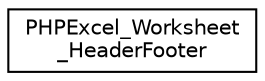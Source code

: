 digraph "Иерархия классов. Графический вид."
{
  edge [fontname="Helvetica",fontsize="10",labelfontname="Helvetica",labelfontsize="10"];
  node [fontname="Helvetica",fontsize="10",shape=record];
  rankdir="LR";
  Node0 [label="PHPExcel_Worksheet\l_HeaderFooter",height=0.2,width=0.4,color="black", fillcolor="white", style="filled",URL="$class_p_h_p_excel___worksheet___header_footer.html"];
}
